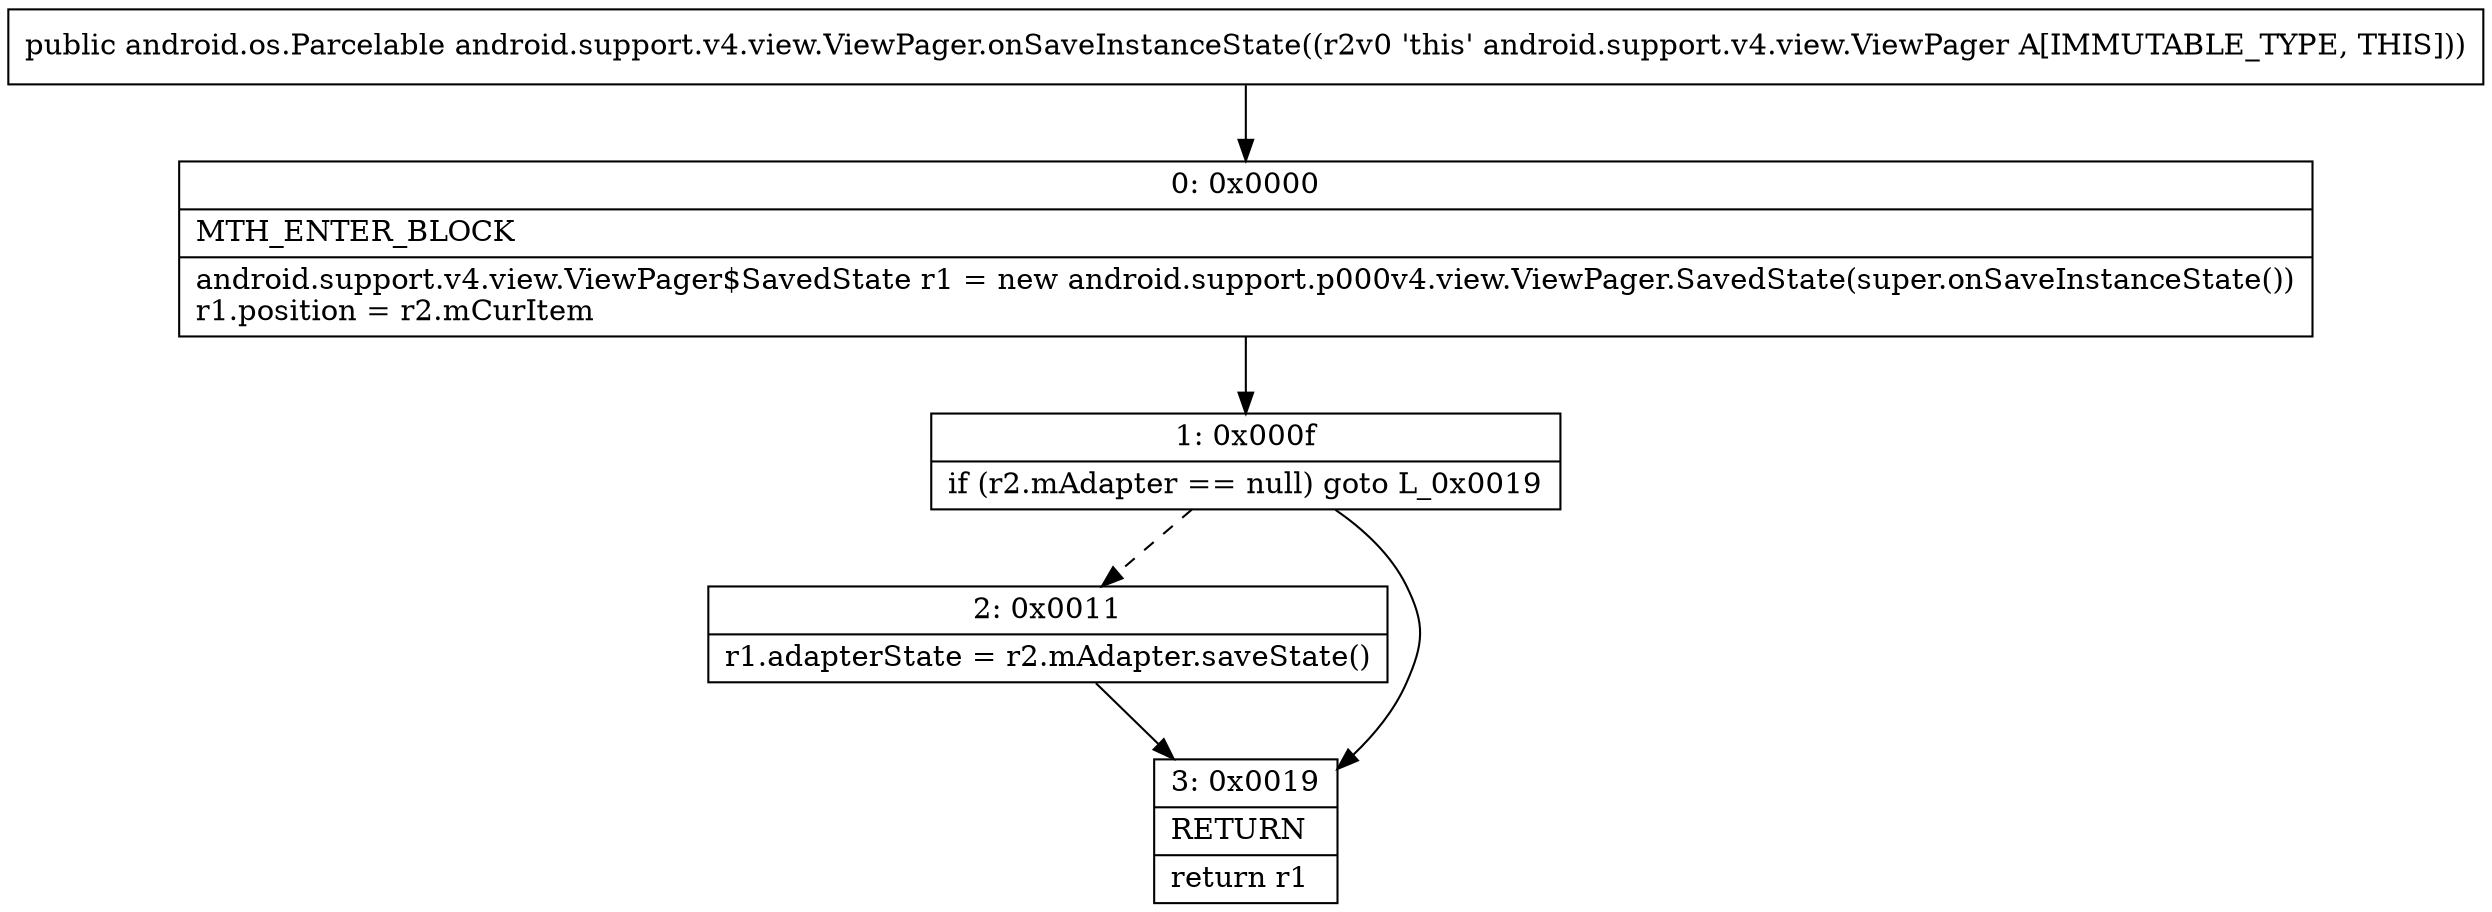 digraph "CFG forandroid.support.v4.view.ViewPager.onSaveInstanceState()Landroid\/os\/Parcelable;" {
Node_0 [shape=record,label="{0\:\ 0x0000|MTH_ENTER_BLOCK\l|android.support.v4.view.ViewPager$SavedState r1 = new android.support.p000v4.view.ViewPager.SavedState(super.onSaveInstanceState())\lr1.position = r2.mCurItem\l}"];
Node_1 [shape=record,label="{1\:\ 0x000f|if (r2.mAdapter == null) goto L_0x0019\l}"];
Node_2 [shape=record,label="{2\:\ 0x0011|r1.adapterState = r2.mAdapter.saveState()\l}"];
Node_3 [shape=record,label="{3\:\ 0x0019|RETURN\l|return r1\l}"];
MethodNode[shape=record,label="{public android.os.Parcelable android.support.v4.view.ViewPager.onSaveInstanceState((r2v0 'this' android.support.v4.view.ViewPager A[IMMUTABLE_TYPE, THIS])) }"];
MethodNode -> Node_0;
Node_0 -> Node_1;
Node_1 -> Node_2[style=dashed];
Node_1 -> Node_3;
Node_2 -> Node_3;
}


